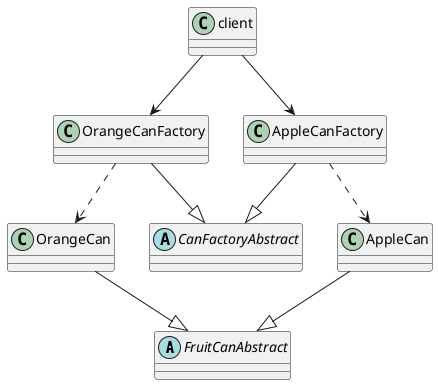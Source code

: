@startuml
abstract FruitCanAbstract
abstract CanFactoryAbstract

AppleCan --|>FruitCanAbstract
OrangeCan --|>FruitCanAbstract

OrangeCanFactory --|>CanFactoryAbstract
AppleCanFactory --|>CanFactoryAbstract

AppleCanFactory..>AppleCan
OrangeCanFactory..>OrangeCan

client -->AppleCanFactory

client -->OrangeCanFactory

@enduml
